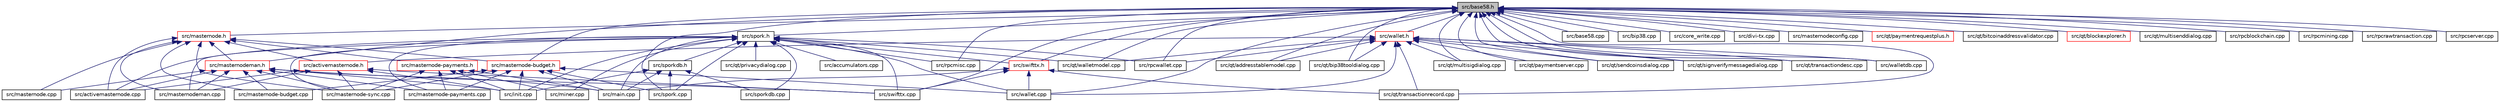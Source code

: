 digraph "src/base58.h"
{
  edge [fontname="Helvetica",fontsize="10",labelfontname="Helvetica",labelfontsize="10"];
  node [fontname="Helvetica",fontsize="10",shape=record];
  Node79 [label="src/base58.h",height=0.2,width=0.4,color="black", fillcolor="grey75", style="filled", fontcolor="black"];
  Node79 -> Node80 [dir="back",color="midnightblue",fontsize="10",style="solid",fontname="Helvetica"];
  Node80 [label="src/spork.h",height=0.2,width=0.4,color="black", fillcolor="white", style="filled",URL="$spork_8h.html"];
  Node80 -> Node81 [dir="back",color="midnightblue",fontsize="10",style="solid",fontname="Helvetica"];
  Node81 [label="src/accumulators.cpp",height=0.2,width=0.4,color="black", fillcolor="white", style="filled",URL="$accumulators_8cpp.html"];
  Node80 -> Node82 [dir="back",color="midnightblue",fontsize="10",style="solid",fontname="Helvetica"];
  Node82 [label="src/activemasternode.cpp",height=0.2,width=0.4,color="black", fillcolor="white", style="filled",URL="$activemasternode_8cpp.html"];
  Node80 -> Node83 [dir="back",color="midnightblue",fontsize="10",style="solid",fontname="Helvetica"];
  Node83 [label="src/init.cpp",height=0.2,width=0.4,color="black", fillcolor="white", style="filled",URL="$init_8cpp.html"];
  Node80 -> Node84 [dir="back",color="midnightblue",fontsize="10",style="solid",fontname="Helvetica"];
  Node84 [label="src/sporkdb.h",height=0.2,width=0.4,color="black", fillcolor="white", style="filled",URL="$sporkdb_8h.html"];
  Node84 -> Node83 [dir="back",color="midnightblue",fontsize="10",style="solid",fontname="Helvetica"];
  Node84 -> Node85 [dir="back",color="midnightblue",fontsize="10",style="solid",fontname="Helvetica"];
  Node85 [label="src/main.cpp",height=0.2,width=0.4,color="black", fillcolor="white", style="filled",URL="$main_8cpp.html"];
  Node84 -> Node86 [dir="back",color="midnightblue",fontsize="10",style="solid",fontname="Helvetica"];
  Node86 [label="src/spork.cpp",height=0.2,width=0.4,color="black", fillcolor="white", style="filled",URL="$spork_8cpp.html"];
  Node84 -> Node87 [dir="back",color="midnightblue",fontsize="10",style="solid",fontname="Helvetica"];
  Node87 [label="src/sporkdb.cpp",height=0.2,width=0.4,color="black", fillcolor="white", style="filled",URL="$sporkdb_8cpp.html"];
  Node80 -> Node85 [dir="back",color="midnightblue",fontsize="10",style="solid",fontname="Helvetica"];
  Node80 -> Node88 [dir="back",color="midnightblue",fontsize="10",style="solid",fontname="Helvetica"];
  Node88 [label="src/swifttx.h",height=0.2,width=0.4,color="red", fillcolor="white", style="filled",URL="$swifttx_8h.html"];
  Node88 -> Node85 [dir="back",color="midnightblue",fontsize="10",style="solid",fontname="Helvetica"];
  Node88 -> Node127 [dir="back",color="midnightblue",fontsize="10",style="solid",fontname="Helvetica"];
  Node127 [label="src/qt/transactionrecord.cpp",height=0.2,width=0.4,color="black", fillcolor="white", style="filled",URL="$transactionrecord_8cpp.html"];
  Node88 -> Node128 [dir="back",color="midnightblue",fontsize="10",style="solid",fontname="Helvetica"];
  Node128 [label="src/swifttx.cpp",height=0.2,width=0.4,color="black", fillcolor="white", style="filled",URL="$swifttx_8cpp.html"];
  Node88 -> Node129 [dir="back",color="midnightblue",fontsize="10",style="solid",fontname="Helvetica"];
  Node129 [label="src/wallet.cpp",height=0.2,width=0.4,color="black", fillcolor="white", style="filled",URL="$wallet_8cpp.html"];
  Node80 -> Node130 [dir="back",color="midnightblue",fontsize="10",style="solid",fontname="Helvetica"];
  Node130 [label="src/masternode-payments.cpp",height=0.2,width=0.4,color="black", fillcolor="white", style="filled",URL="$masternode-payments_8cpp.html"];
  Node80 -> Node131 [dir="back",color="midnightblue",fontsize="10",style="solid",fontname="Helvetica"];
  Node131 [label="src/masternode-sync.cpp",height=0.2,width=0.4,color="black", fillcolor="white", style="filled",URL="$masternode-sync_8cpp.html"];
  Node80 -> Node132 [dir="back",color="midnightblue",fontsize="10",style="solid",fontname="Helvetica"];
  Node132 [label="src/masternodeman.cpp",height=0.2,width=0.4,color="black", fillcolor="white", style="filled",URL="$masternodeman_8cpp.html"];
  Node80 -> Node133 [dir="back",color="midnightblue",fontsize="10",style="solid",fontname="Helvetica"];
  Node133 [label="src/miner.cpp",height=0.2,width=0.4,color="black", fillcolor="white", style="filled",URL="$miner_8cpp.html"];
  Node80 -> Node112 [dir="back",color="midnightblue",fontsize="10",style="solid",fontname="Helvetica"];
  Node112 [label="src/qt/privacydialog.cpp",height=0.2,width=0.4,color="black", fillcolor="white", style="filled",URL="$privacydialog_8cpp.html"];
  Node80 -> Node120 [dir="back",color="midnightblue",fontsize="10",style="solid",fontname="Helvetica"];
  Node120 [label="src/qt/walletmodel.cpp",height=0.2,width=0.4,color="black", fillcolor="white", style="filled",URL="$walletmodel_8cpp.html"];
  Node80 -> Node134 [dir="back",color="midnightblue",fontsize="10",style="solid",fontname="Helvetica"];
  Node134 [label="src/rpcmisc.cpp",height=0.2,width=0.4,color="black", fillcolor="white", style="filled",URL="$rpcmisc_8cpp.html"];
  Node80 -> Node135 [dir="back",color="midnightblue",fontsize="10",style="solid",fontname="Helvetica"];
  Node135 [label="src/rpcwallet.cpp",height=0.2,width=0.4,color="black", fillcolor="white", style="filled",URL="$rpcwallet_8cpp.html"];
  Node80 -> Node86 [dir="back",color="midnightblue",fontsize="10",style="solid",fontname="Helvetica"];
  Node80 -> Node87 [dir="back",color="midnightblue",fontsize="10",style="solid",fontname="Helvetica"];
  Node80 -> Node128 [dir="back",color="midnightblue",fontsize="10",style="solid",fontname="Helvetica"];
  Node80 -> Node129 [dir="back",color="midnightblue",fontsize="10",style="solid",fontname="Helvetica"];
  Node79 -> Node136 [dir="back",color="midnightblue",fontsize="10",style="solid",fontname="Helvetica"];
  Node136 [label="src/masternode.h",height=0.2,width=0.4,color="red", fillcolor="white", style="filled",URL="$masternode_8h.html"];
  Node136 -> Node137 [dir="back",color="midnightblue",fontsize="10",style="solid",fontname="Helvetica"];
  Node137 [label="src/masternode-payments.h",height=0.2,width=0.4,color="red", fillcolor="white", style="filled",URL="$masternode-payments_8h.html"];
  Node137 -> Node83 [dir="back",color="midnightblue",fontsize="10",style="solid",fontname="Helvetica"];
  Node137 -> Node85 [dir="back",color="midnightblue",fontsize="10",style="solid",fontname="Helvetica"];
  Node137 -> Node130 [dir="back",color="midnightblue",fontsize="10",style="solid",fontname="Helvetica"];
  Node137 -> Node131 [dir="back",color="midnightblue",fontsize="10",style="solid",fontname="Helvetica"];
  Node137 -> Node133 [dir="back",color="midnightblue",fontsize="10",style="solid",fontname="Helvetica"];
  Node136 -> Node148 [dir="back",color="midnightblue",fontsize="10",style="solid",fontname="Helvetica"];
  Node148 [label="src/masternodeman.h",height=0.2,width=0.4,color="red", fillcolor="white", style="filled",URL="$masternodeman_8h.html"];
  Node148 -> Node82 [dir="back",color="midnightblue",fontsize="10",style="solid",fontname="Helvetica"];
  Node148 -> Node83 [dir="back",color="midnightblue",fontsize="10",style="solid",fontname="Helvetica"];
  Node148 -> Node85 [dir="back",color="midnightblue",fontsize="10",style="solid",fontname="Helvetica"];
  Node148 -> Node144 [dir="back",color="midnightblue",fontsize="10",style="solid",fontname="Helvetica"];
  Node144 [label="src/masternode-budget.cpp",height=0.2,width=0.4,color="black", fillcolor="white", style="filled",URL="$masternode-budget_8cpp.html"];
  Node148 -> Node130 [dir="back",color="midnightblue",fontsize="10",style="solid",fontname="Helvetica"];
  Node148 -> Node131 [dir="back",color="midnightblue",fontsize="10",style="solid",fontname="Helvetica"];
  Node148 -> Node145 [dir="back",color="midnightblue",fontsize="10",style="solid",fontname="Helvetica"];
  Node145 [label="src/masternode.cpp",height=0.2,width=0.4,color="black", fillcolor="white", style="filled",URL="$masternode_8cpp.html"];
  Node148 -> Node132 [dir="back",color="midnightblue",fontsize="10",style="solid",fontname="Helvetica"];
  Node148 -> Node128 [dir="back",color="midnightblue",fontsize="10",style="solid",fontname="Helvetica"];
  Node136 -> Node139 [dir="back",color="midnightblue",fontsize="10",style="solid",fontname="Helvetica"];
  Node139 [label="src/activemasternode.h",height=0.2,width=0.4,color="red", fillcolor="white", style="filled",URL="$activemasternode_8h.html"];
  Node139 -> Node82 [dir="back",color="midnightblue",fontsize="10",style="solid",fontname="Helvetica"];
  Node139 -> Node83 [dir="back",color="midnightblue",fontsize="10",style="solid",fontname="Helvetica"];
  Node139 -> Node131 [dir="back",color="midnightblue",fontsize="10",style="solid",fontname="Helvetica"];
  Node139 -> Node132 [dir="back",color="midnightblue",fontsize="10",style="solid",fontname="Helvetica"];
  Node139 -> Node128 [dir="back",color="midnightblue",fontsize="10",style="solid",fontname="Helvetica"];
  Node136 -> Node82 [dir="back",color="midnightblue",fontsize="10",style="solid",fontname="Helvetica"];
  Node136 -> Node150 [dir="back",color="midnightblue",fontsize="10",style="solid",fontname="Helvetica"];
  Node150 [label="src/masternode-budget.h",height=0.2,width=0.4,color="red", fillcolor="white", style="filled",URL="$masternode-budget_8h.html"];
  Node150 -> Node83 [dir="back",color="midnightblue",fontsize="10",style="solid",fontname="Helvetica"];
  Node150 -> Node85 [dir="back",color="midnightblue",fontsize="10",style="solid",fontname="Helvetica"];
  Node150 -> Node144 [dir="back",color="midnightblue",fontsize="10",style="solid",fontname="Helvetica"];
  Node150 -> Node130 [dir="back",color="midnightblue",fontsize="10",style="solid",fontname="Helvetica"];
  Node150 -> Node131 [dir="back",color="midnightblue",fontsize="10",style="solid",fontname="Helvetica"];
  Node150 -> Node86 [dir="back",color="midnightblue",fontsize="10",style="solid",fontname="Helvetica"];
  Node150 -> Node129 [dir="back",color="midnightblue",fontsize="10",style="solid",fontname="Helvetica"];
  Node136 -> Node144 [dir="back",color="midnightblue",fontsize="10",style="solid",fontname="Helvetica"];
  Node136 -> Node131 [dir="back",color="midnightblue",fontsize="10",style="solid",fontname="Helvetica"];
  Node136 -> Node145 [dir="back",color="midnightblue",fontsize="10",style="solid",fontname="Helvetica"];
  Node136 -> Node132 [dir="back",color="midnightblue",fontsize="10",style="solid",fontname="Helvetica"];
  Node79 -> Node148 [dir="back",color="midnightblue",fontsize="10",style="solid",fontname="Helvetica"];
  Node79 -> Node155 [dir="back",color="midnightblue",fontsize="10",style="solid",fontname="Helvetica"];
  Node155 [label="src/wallet.h",height=0.2,width=0.4,color="red", fillcolor="white", style="filled",URL="$wallet_8h.html"];
  Node155 -> Node139 [dir="back",color="midnightblue",fontsize="10",style="solid",fontname="Helvetica"];
  Node155 -> Node91 [dir="back",color="midnightblue",fontsize="10",style="solid",fontname="Helvetica"];
  Node91 [label="src/qt/addresstablemodel.cpp",height=0.2,width=0.4,color="black", fillcolor="white", style="filled",URL="$addresstablemodel_8cpp.html"];
  Node155 -> Node95 [dir="back",color="midnightblue",fontsize="10",style="solid",fontname="Helvetica"];
  Node95 [label="src/qt/bip38tooldialog.cpp",height=0.2,width=0.4,color="black", fillcolor="white", style="filled",URL="$bip38tooldialog_8cpp.html"];
  Node155 -> Node98 [dir="back",color="midnightblue",fontsize="10",style="solid",fontname="Helvetica"];
  Node98 [label="src/qt/multisigdialog.cpp",height=0.2,width=0.4,color="black", fillcolor="white", style="filled",URL="$multisigdialog_8cpp.html"];
  Node155 -> Node107 [dir="back",color="midnightblue",fontsize="10",style="solid",fontname="Helvetica"];
  Node107 [label="src/qt/paymentserver.cpp",height=0.2,width=0.4,color="black", fillcolor="white", style="filled",URL="$paymentserver_8cpp.html"];
  Node155 -> Node113 [dir="back",color="midnightblue",fontsize="10",style="solid",fontname="Helvetica"];
  Node113 [label="src/qt/sendcoinsdialog.cpp",height=0.2,width=0.4,color="black", fillcolor="white", style="filled",URL="$sendcoinsdialog_8cpp.html"];
  Node155 -> Node122 [dir="back",color="midnightblue",fontsize="10",style="solid",fontname="Helvetica"];
  Node122 [label="src/qt/signverifymessagedialog.cpp",height=0.2,width=0.4,color="black", fillcolor="white", style="filled",URL="$signverifymessagedialog_8cpp.html"];
  Node155 -> Node110 [dir="back",color="midnightblue",fontsize="10",style="solid",fontname="Helvetica"];
  Node110 [label="src/qt/transactiondesc.cpp",height=0.2,width=0.4,color="black", fillcolor="white", style="filled",URL="$transactiondesc_8cpp.html"];
  Node155 -> Node127 [dir="back",color="midnightblue",fontsize="10",style="solid",fontname="Helvetica"];
  Node155 -> Node120 [dir="back",color="midnightblue",fontsize="10",style="solid",fontname="Helvetica"];
  Node155 -> Node135 [dir="back",color="midnightblue",fontsize="10",style="solid",fontname="Helvetica"];
  Node155 -> Node129 [dir="back",color="midnightblue",fontsize="10",style="solid",fontname="Helvetica"];
  Node155 -> Node157 [dir="back",color="midnightblue",fontsize="10",style="solid",fontname="Helvetica"];
  Node157 [label="src/walletdb.cpp",height=0.2,width=0.4,color="black", fillcolor="white", style="filled",URL="$walletdb_8cpp.html"];
  Node79 -> Node158 [dir="back",color="midnightblue",fontsize="10",style="solid",fontname="Helvetica"];
  Node158 [label="src/base58.cpp",height=0.2,width=0.4,color="black", fillcolor="white", style="filled",URL="$base58_8cpp.html"];
  Node79 -> Node159 [dir="back",color="midnightblue",fontsize="10",style="solid",fontname="Helvetica"];
  Node159 [label="src/bip38.cpp",height=0.2,width=0.4,color="black", fillcolor="white", style="filled",URL="$bip38_8cpp.html"];
  Node79 -> Node160 [dir="back",color="midnightblue",fontsize="10",style="solid",fontname="Helvetica"];
  Node160 [label="src/core_write.cpp",height=0.2,width=0.4,color="black", fillcolor="white", style="filled",URL="$core__write_8cpp.html"];
  Node79 -> Node161 [dir="back",color="midnightblue",fontsize="10",style="solid",fontname="Helvetica"];
  Node161 [label="src/divi-tx.cpp",height=0.2,width=0.4,color="black", fillcolor="white", style="filled",URL="$divi-tx_8cpp.html"];
  Node79 -> Node150 [dir="back",color="midnightblue",fontsize="10",style="solid",fontname="Helvetica"];
  Node79 -> Node88 [dir="back",color="midnightblue",fontsize="10",style="solid",fontname="Helvetica"];
  Node79 -> Node162 [dir="back",color="midnightblue",fontsize="10",style="solid",fontname="Helvetica"];
  Node162 [label="src/masternodeconfig.cpp",height=0.2,width=0.4,color="black", fillcolor="white", style="filled",URL="$masternodeconfig_8cpp.html"];
  Node79 -> Node163 [dir="back",color="midnightblue",fontsize="10",style="solid",fontname="Helvetica"];
  Node163 [label="src/qt/paymentrequestplus.h",height=0.2,width=0.4,color="red", fillcolor="white", style="filled",URL="$paymentrequestplus_8h.html"];
  Node79 -> Node91 [dir="back",color="midnightblue",fontsize="10",style="solid",fontname="Helvetica"];
  Node79 -> Node95 [dir="back",color="midnightblue",fontsize="10",style="solid",fontname="Helvetica"];
  Node79 -> Node165 [dir="back",color="midnightblue",fontsize="10",style="solid",fontname="Helvetica"];
  Node165 [label="src/qt/bitcoinaddressvalidator.cpp",height=0.2,width=0.4,color="black", fillcolor="white", style="filled",URL="$bitcoinaddressvalidator_8cpp.html"];
  Node79 -> Node166 [dir="back",color="midnightblue",fontsize="10",style="solid",fontname="Helvetica"];
  Node166 [label="src/qt/blockexplorer.h",height=0.2,width=0.4,color="red", fillcolor="white", style="filled",URL="$blockexplorer_8h.html"];
  Node79 -> Node102 [dir="back",color="midnightblue",fontsize="10",style="solid",fontname="Helvetica"];
  Node102 [label="src/qt/multisenddialog.cpp",height=0.2,width=0.4,color="black", fillcolor="white", style="filled",URL="$multisenddialog_8cpp.html"];
  Node79 -> Node98 [dir="back",color="midnightblue",fontsize="10",style="solid",fontname="Helvetica"];
  Node79 -> Node107 [dir="back",color="midnightblue",fontsize="10",style="solid",fontname="Helvetica"];
  Node79 -> Node113 [dir="back",color="midnightblue",fontsize="10",style="solid",fontname="Helvetica"];
  Node79 -> Node122 [dir="back",color="midnightblue",fontsize="10",style="solid",fontname="Helvetica"];
  Node79 -> Node110 [dir="back",color="midnightblue",fontsize="10",style="solid",fontname="Helvetica"];
  Node79 -> Node127 [dir="back",color="midnightblue",fontsize="10",style="solid",fontname="Helvetica"];
  Node79 -> Node120 [dir="back",color="midnightblue",fontsize="10",style="solid",fontname="Helvetica"];
  Node79 -> Node168 [dir="back",color="midnightblue",fontsize="10",style="solid",fontname="Helvetica"];
  Node168 [label="src/rpcblockchain.cpp",height=0.2,width=0.4,color="black", fillcolor="white", style="filled",URL="$rpcblockchain_8cpp.html"];
  Node79 -> Node169 [dir="back",color="midnightblue",fontsize="10",style="solid",fontname="Helvetica"];
  Node169 [label="src/rpcmining.cpp",height=0.2,width=0.4,color="black", fillcolor="white", style="filled",URL="$rpcmining_8cpp.html"];
  Node79 -> Node134 [dir="back",color="midnightblue",fontsize="10",style="solid",fontname="Helvetica"];
  Node79 -> Node170 [dir="back",color="midnightblue",fontsize="10",style="solid",fontname="Helvetica"];
  Node170 [label="src/rpcrawtransaction.cpp",height=0.2,width=0.4,color="black", fillcolor="white", style="filled",URL="$rpcrawtransaction_8cpp.html"];
  Node79 -> Node171 [dir="back",color="midnightblue",fontsize="10",style="solid",fontname="Helvetica"];
  Node171 [label="src/rpcserver.cpp",height=0.2,width=0.4,color="black", fillcolor="white", style="filled",URL="$rpcserver_8cpp.html"];
  Node79 -> Node135 [dir="back",color="midnightblue",fontsize="10",style="solid",fontname="Helvetica"];
  Node79 -> Node86 [dir="back",color="midnightblue",fontsize="10",style="solid",fontname="Helvetica"];
  Node79 -> Node128 [dir="back",color="midnightblue",fontsize="10",style="solid",fontname="Helvetica"];
  Node79 -> Node129 [dir="back",color="midnightblue",fontsize="10",style="solid",fontname="Helvetica"];
  Node79 -> Node157 [dir="back",color="midnightblue",fontsize="10",style="solid",fontname="Helvetica"];
}
